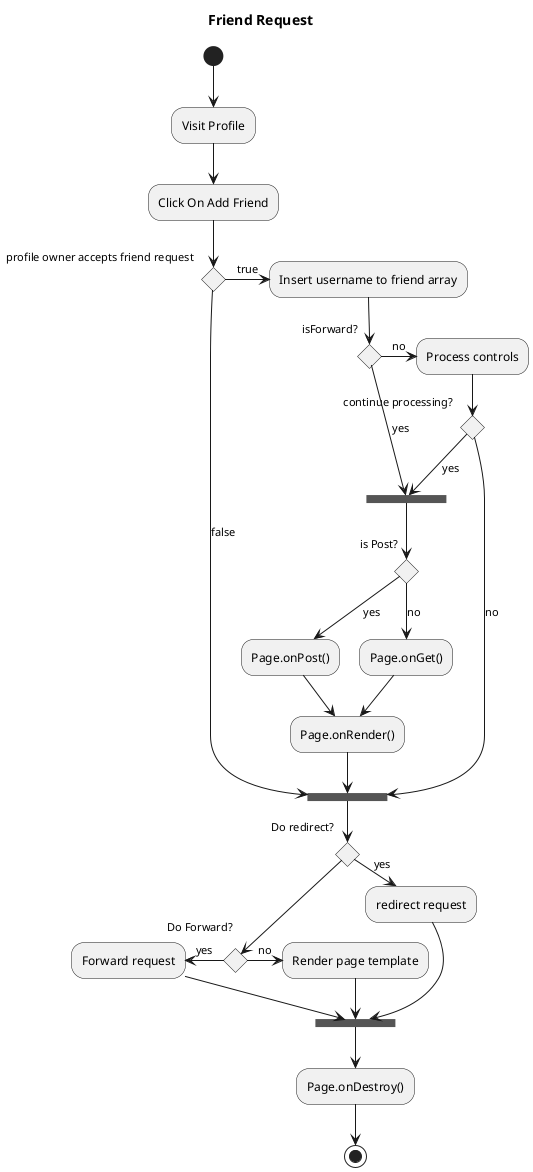 @startuml
title Friend Request
(*) --> "Visit Profile"
--> "Click On Add Friend"
if "profile owner accepts friend request" then
->[true] "Insert username to friend array"
if "isForward?" then
->[no] "Process controls"
if "continue processing?" then
-->[yes] ===RENDERING===
else
-->[no] ===REDIRECT_CHECK===
endif
else
-->[yes] ===RENDERING===
endif
if "is Post?" then
-->[yes] "Page.onPost()"
--> "Page.onRender()" as render
--> ===REDIRECT_CHECK===
else
-->[no] "Page.onGet()"
--> render
endif
else
-->[false] ===REDIRECT_CHECK===
endif
if "Do redirect?" then
->[yes] "redirect request"
--> ==BEFORE_DESTROY===
else
if "Do Forward?" then
-left->[yes] "Forward request"
--> ==BEFORE_DESTROY===
else
-right->[no] "Render page template"
--> ==BEFORE_DESTROY===
endif
endif
--> "Page.onDestroy()"
-->(*)
@enduml
